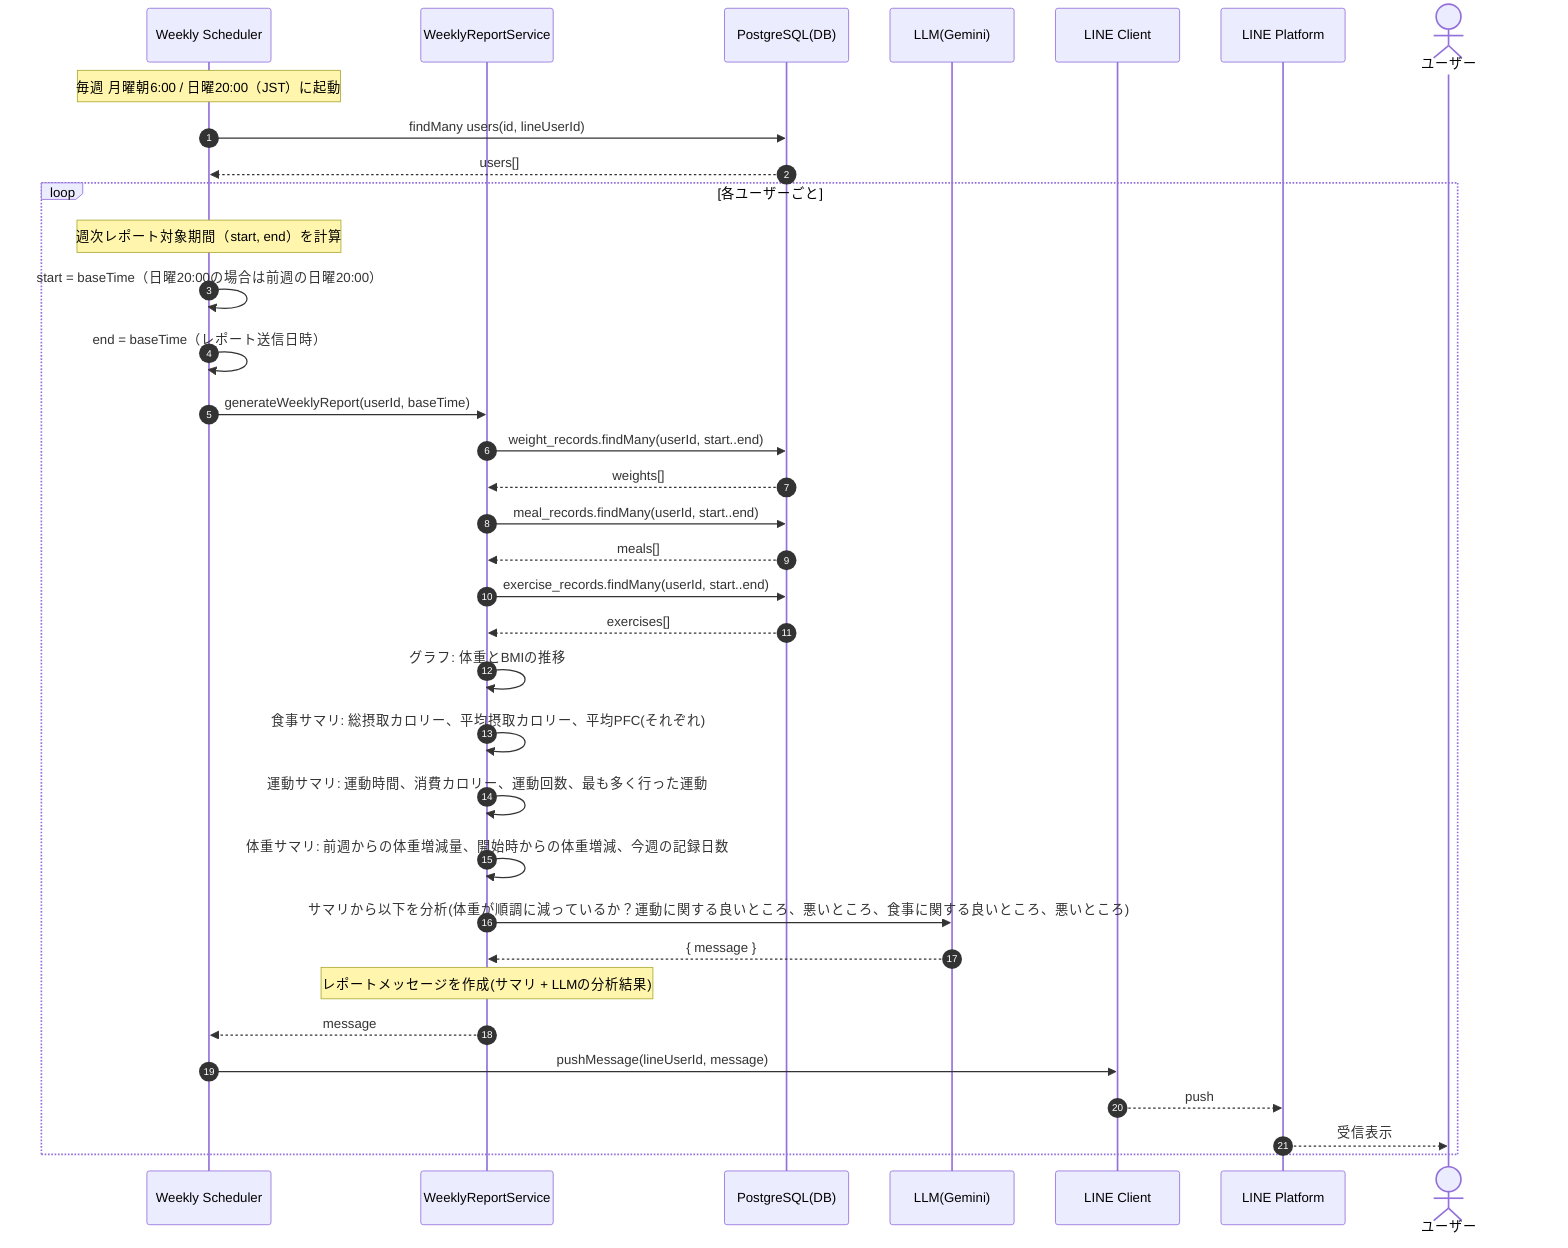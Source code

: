 %% 週次レポート配信フロー（体重・食事・運動 全観点） - SequenceDiagram
sequenceDiagram
    autonumber
    participant CRON as Weekly Scheduler
    participant WRS as WeeklyReportService
    participant DB as PostgreSQL(DB)
    participant LLM as LLM(Gemini)
    participant LC as LINE Client
    participant LINE as LINE Platform
    actor User as ユーザー

    Note over CRON: 毎週 月曜朝6:00 / 日曜20:00（JST）に起動

    CRON->>DB: findMany users(id, lineUserId)
    DB-->>CRON: users[]

    loop 各ユーザーごと
        Note over CRON: 週次レポート対象期間（start, end）を計算
        CRON->>CRON: start = baseTime（日曜20:00の場合は前週の日曜20:00）
        CRON->>CRON: end = baseTime（レポート送信日時）
        CRON->>WRS: generateWeeklyReport(userId, baseTime)

        %% データ取得（直近1週間）
        WRS->>DB: weight_records.findMany(userId, start..end)
        DB-->>WRS: weights[]
        WRS->>DB: meal_records.findMany(userId, start..end)
        DB-->>WRS: meals[]
        WRS->>DB: exercise_records.findMany(userId, start..end)
        DB-->>WRS: exercises[]

        %% サマリ作成
        WRS->>WRS: グラフ: 体重とBMIの推移
        WRS->>WRS: 食事サマリ: 総摂取カロリー、平均摂取カロリー、平均PFC(それぞれ)
        WRS->>WRS: 運動サマリ: 運動時間、消費カロリー、運動回数、最も多く行った運動
        WRS->>WRS: 体重サマリ: 前週からの体重増減量、開始時からの体重増減、今週の記録日数

        %% LLM解析（3観点）
        WRS->>LLM: サマリから以下を分析(体重が順調に減っているか？運動に関する良いところ、悪いところ、食事に関する良いところ、悪いところ)
        LLM-->>WRS: { message }

        %% 送信
        Note over WRS: レポートメッセージを作成(サマリ + LLMの分析結果)
        WRS-->>CRON: message
        CRON->>LC: pushMessage(lineUserId, message)
        LC-->>LINE: push
        LINE-->>User: 受信表示
    end